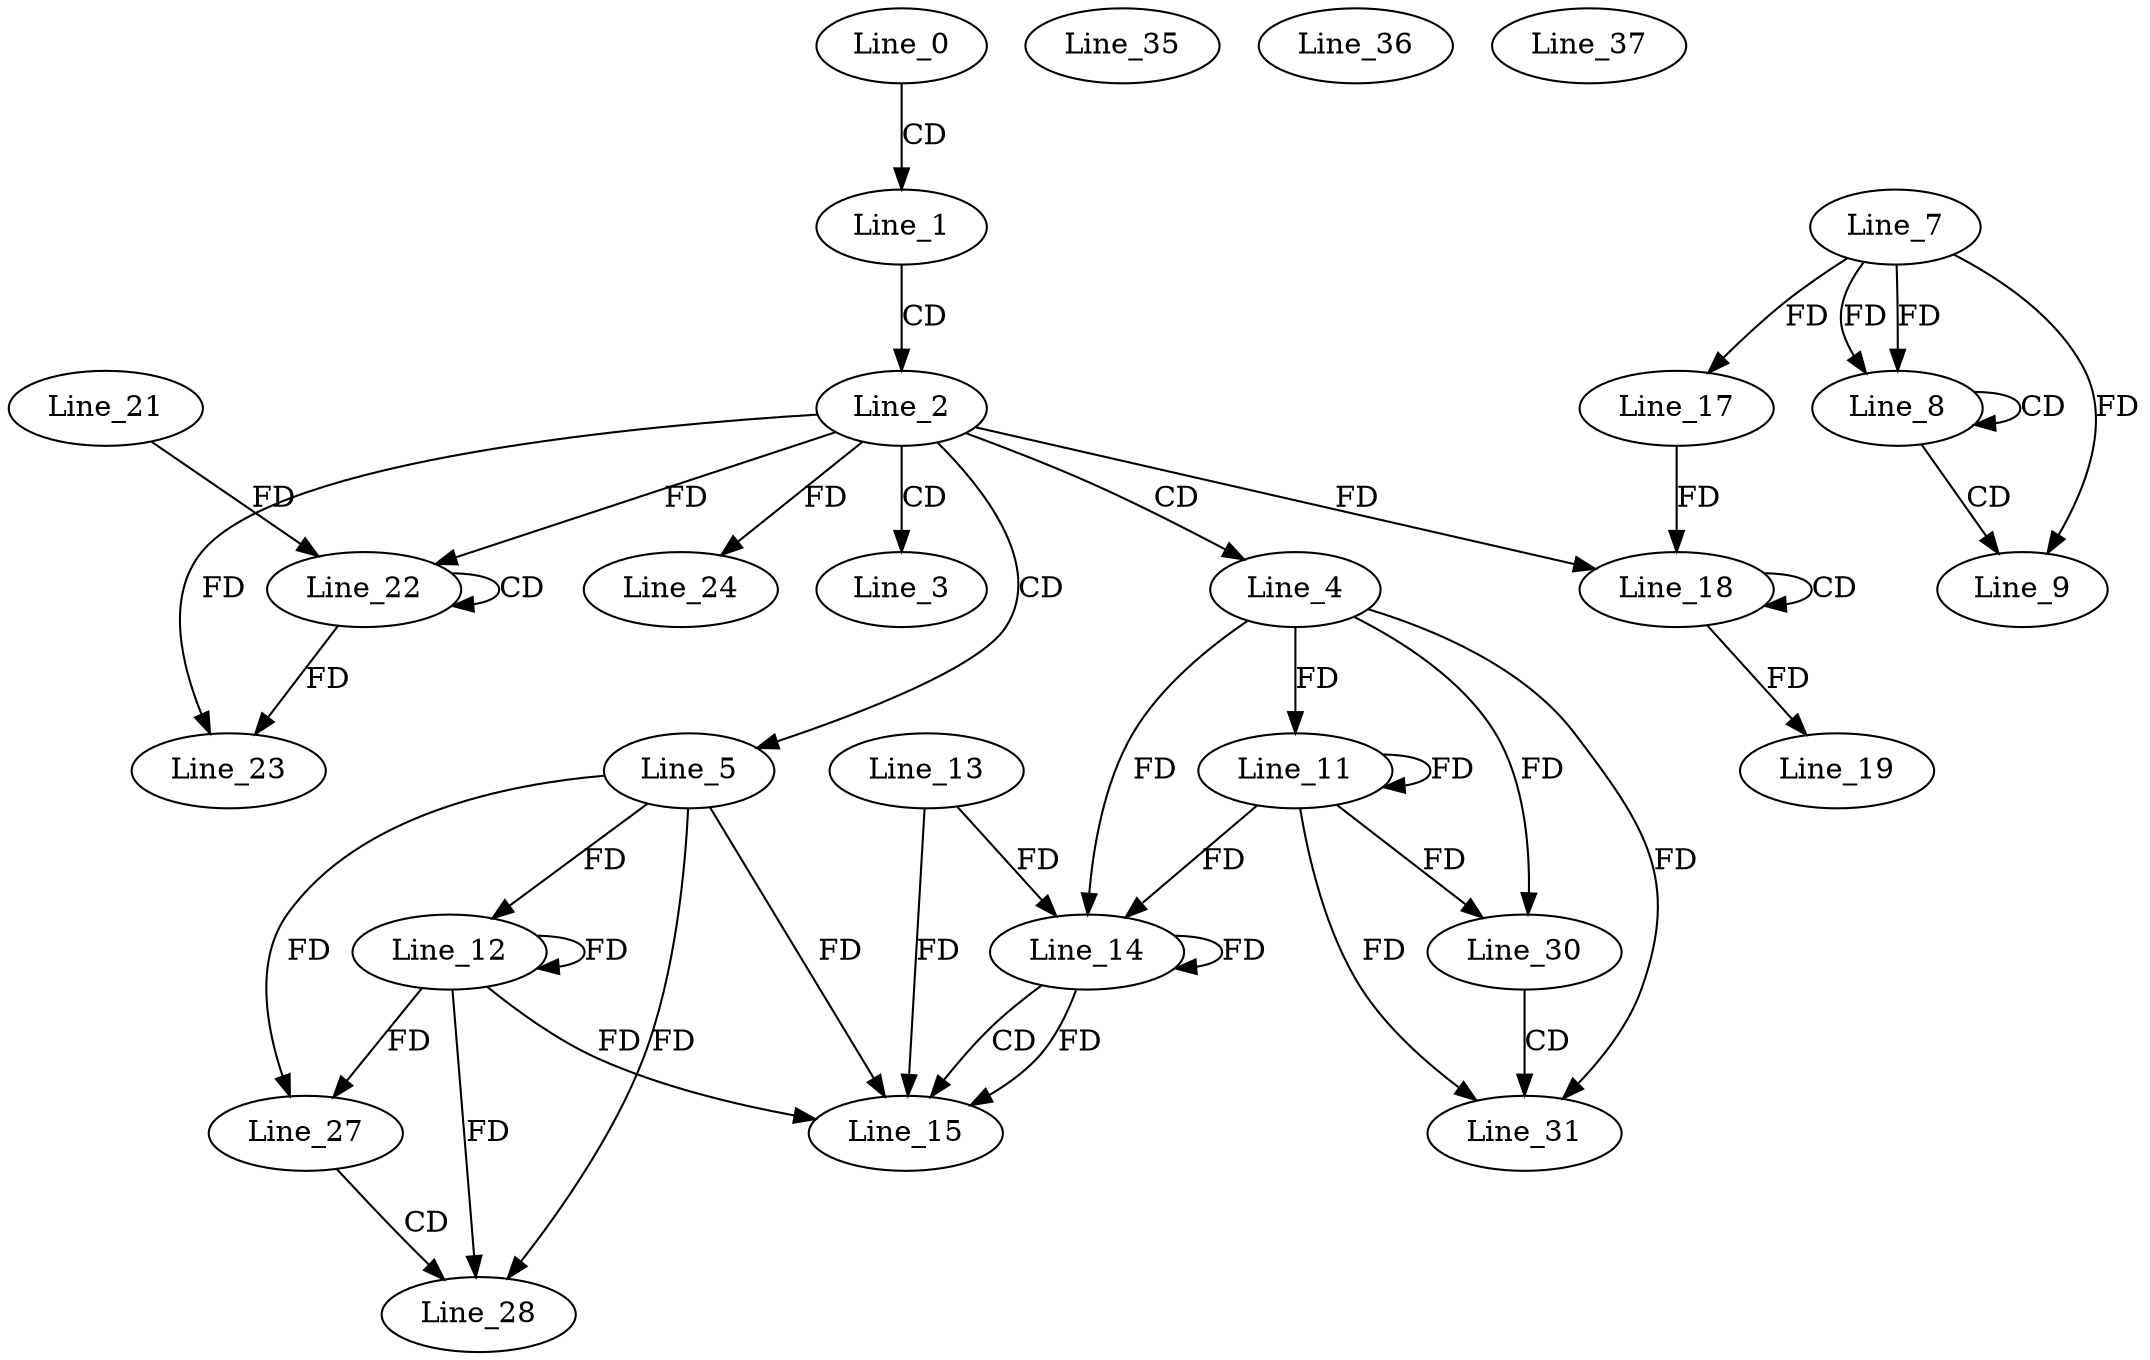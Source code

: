 digraph G {
  Line_0;
  Line_1;
  Line_2;
  Line_3;
  Line_4;
  Line_5;
  Line_7;
  Line_8;
  Line_8;
  Line_9;
  Line_11;
  Line_12;
  Line_14;
  Line_13;
  Line_14;
  Line_14;
  Line_15;
  Line_17;
  Line_18;
  Line_18;
  Line_17;
  Line_19;
  Line_22;
  Line_22;
  Line_21;
  Line_23;
  Line_24;
  Line_27;
  Line_28;
  Line_30;
  Line_31;
  Line_35;
  Line_36;
  Line_37;
  Line_0 -> Line_1 [ label="CD" ];
  Line_1 -> Line_2 [ label="CD" ];
  Line_2 -> Line_3 [ label="CD" ];
  Line_2 -> Line_4 [ label="CD" ];
  Line_2 -> Line_5 [ label="CD" ];
  Line_7 -> Line_8 [ label="FD" ];
  Line_8 -> Line_8 [ label="CD" ];
  Line_7 -> Line_8 [ label="FD" ];
  Line_8 -> Line_9 [ label="CD" ];
  Line_7 -> Line_9 [ label="FD" ];
  Line_4 -> Line_11 [ label="FD" ];
  Line_11 -> Line_11 [ label="FD" ];
  Line_5 -> Line_12 [ label="FD" ];
  Line_12 -> Line_12 [ label="FD" ];
  Line_14 -> Line_14 [ label="FD" ];
  Line_13 -> Line_14 [ label="FD" ];
  Line_4 -> Line_14 [ label="FD" ];
  Line_11 -> Line_14 [ label="FD" ];
  Line_14 -> Line_15 [ label="CD" ];
  Line_5 -> Line_15 [ label="FD" ];
  Line_12 -> Line_15 [ label="FD" ];
  Line_14 -> Line_15 [ label="FD" ];
  Line_13 -> Line_15 [ label="FD" ];
  Line_7 -> Line_17 [ label="FD" ];
  Line_18 -> Line_18 [ label="CD" ];
  Line_2 -> Line_18 [ label="FD" ];
  Line_17 -> Line_18 [ label="FD" ];
  Line_18 -> Line_19 [ label="FD" ];
  Line_22 -> Line_22 [ label="CD" ];
  Line_2 -> Line_22 [ label="FD" ];
  Line_21 -> Line_22 [ label="FD" ];
  Line_2 -> Line_23 [ label="FD" ];
  Line_22 -> Line_23 [ label="FD" ];
  Line_2 -> Line_24 [ label="FD" ];
  Line_5 -> Line_27 [ label="FD" ];
  Line_12 -> Line_27 [ label="FD" ];
  Line_27 -> Line_28 [ label="CD" ];
  Line_5 -> Line_28 [ label="FD" ];
  Line_12 -> Line_28 [ label="FD" ];
  Line_4 -> Line_30 [ label="FD" ];
  Line_11 -> Line_30 [ label="FD" ];
  Line_30 -> Line_31 [ label="CD" ];
  Line_4 -> Line_31 [ label="FD" ];
  Line_11 -> Line_31 [ label="FD" ];
}
